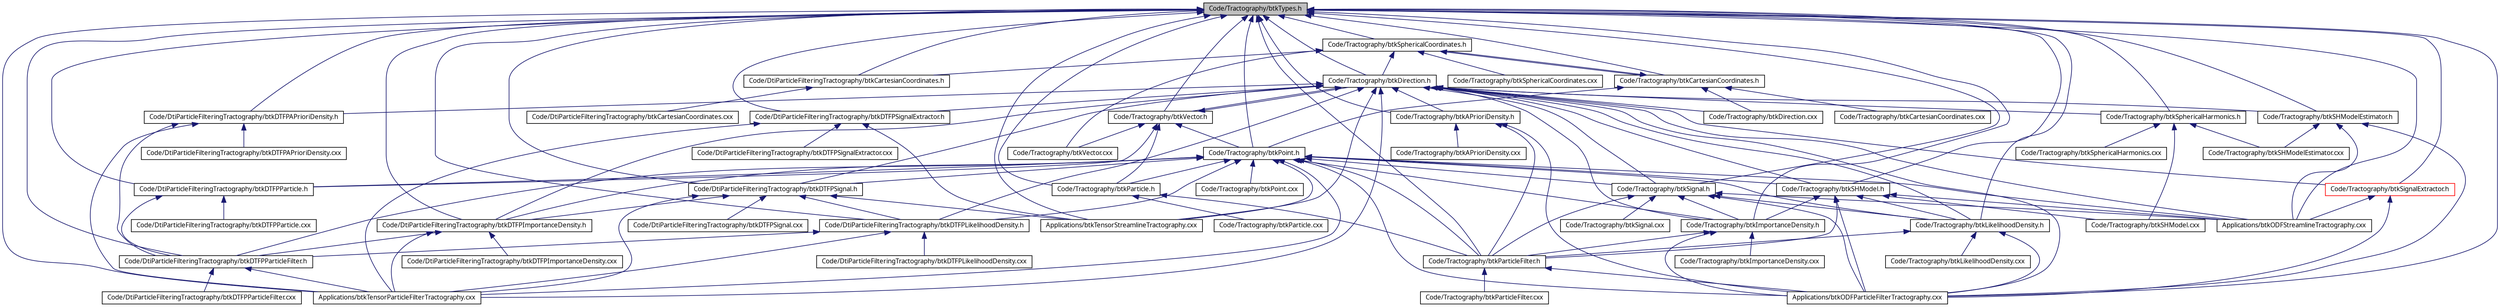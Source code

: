 digraph G
{
  edge [fontname="FreeSans.ttf",fontsize="10",labelfontname="FreeSans.ttf",labelfontsize="10"];
  node [fontname="FreeSans.ttf",fontsize="10",shape=record];
  Node1 [label="Code/Tractography/btkTypes.h",height=0.2,width=0.4,color="black", fillcolor="grey75", style="filled" fontcolor="black"];
  Node1 -> Node2 [dir=back,color="midnightblue",fontsize="10",style="solid",fontname="FreeSans.ttf"];
  Node2 [label="Applications/btkODFParticleFilterTractography.cxx",height=0.2,width=0.4,color="black", fillcolor="white", style="filled",URL="$btk_o_d_f_particle_filter_tractography_8cxx.html"];
  Node1 -> Node3 [dir=back,color="midnightblue",fontsize="10",style="solid",fontname="FreeSans.ttf"];
  Node3 [label="Applications/btkODFStreamlineTractography.cxx",height=0.2,width=0.4,color="black", fillcolor="white", style="filled",URL="$btk_o_d_f_streamline_tractography_8cxx.html"];
  Node1 -> Node4 [dir=back,color="midnightblue",fontsize="10",style="solid",fontname="FreeSans.ttf"];
  Node4 [label="Applications/btkTensorParticleFilterTractography.cxx",height=0.2,width=0.4,color="black", fillcolor="white", style="filled",URL="$btk_tensor_particle_filter_tractography_8cxx.html"];
  Node1 -> Node5 [dir=back,color="midnightblue",fontsize="10",style="solid",fontname="FreeSans.ttf"];
  Node5 [label="Applications/btkTensorStreamlineTractography.cxx",height=0.2,width=0.4,color="black", fillcolor="white", style="filled",URL="$btk_tensor_streamline_tractography_8cxx.html"];
  Node1 -> Node6 [dir=back,color="midnightblue",fontsize="10",style="solid",fontname="FreeSans.ttf"];
  Node6 [label="Code/DtiParticleFilteringTractography/btkCartesianCoordinates.h",height=0.2,width=0.4,color="black", fillcolor="white", style="filled",URL="$_dti_particle_filtering_tractography_2btk_cartesian_coordinates_8h.html"];
  Node6 -> Node7 [dir=back,color="midnightblue",fontsize="10",style="solid",fontname="FreeSans.ttf"];
  Node7 [label="Code/DtiParticleFilteringTractography/btkCartesianCoordinates.cxx",height=0.2,width=0.4,color="black", fillcolor="white", style="filled",URL="$_dti_particle_filtering_tractography_2btk_cartesian_coordinates_8cxx.html"];
  Node1 -> Node8 [dir=back,color="midnightblue",fontsize="10",style="solid",fontname="FreeSans.ttf"];
  Node8 [label="Code/DtiParticleFilteringTractography/btkDTFPAPrioriDensity.h",height=0.2,width=0.4,color="black", fillcolor="white", style="filled",URL="$btk_d_t_f_p_a_priori_density_8h.html"];
  Node8 -> Node4 [dir=back,color="midnightblue",fontsize="10",style="solid",fontname="FreeSans.ttf"];
  Node8 -> Node9 [dir=back,color="midnightblue",fontsize="10",style="solid",fontname="FreeSans.ttf"];
  Node9 [label="Code/DtiParticleFilteringTractography/btkDTFPAPrioriDensity.cxx",height=0.2,width=0.4,color="black", fillcolor="white", style="filled",URL="$btk_d_t_f_p_a_priori_density_8cxx.html"];
  Node8 -> Node10 [dir=back,color="midnightblue",fontsize="10",style="solid",fontname="FreeSans.ttf"];
  Node10 [label="Code/DtiParticleFilteringTractography/btkDTFPParticleFilter.h",height=0.2,width=0.4,color="black", fillcolor="white", style="filled",URL="$btk_d_t_f_p_particle_filter_8h.html"];
  Node10 -> Node4 [dir=back,color="midnightblue",fontsize="10",style="solid",fontname="FreeSans.ttf"];
  Node10 -> Node11 [dir=back,color="midnightblue",fontsize="10",style="solid",fontname="FreeSans.ttf"];
  Node11 [label="Code/DtiParticleFilteringTractography/btkDTFPParticleFilter.cxx",height=0.2,width=0.4,color="black", fillcolor="white", style="filled",URL="$btk_d_t_f_p_particle_filter_8cxx.html"];
  Node1 -> Node12 [dir=back,color="midnightblue",fontsize="10",style="solid",fontname="FreeSans.ttf"];
  Node12 [label="Code/DtiParticleFilteringTractography/btkDTFPImportanceDensity.h",height=0.2,width=0.4,color="black", fillcolor="white", style="filled",URL="$btk_d_t_f_p_importance_density_8h.html"];
  Node12 -> Node4 [dir=back,color="midnightblue",fontsize="10",style="solid",fontname="FreeSans.ttf"];
  Node12 -> Node13 [dir=back,color="midnightblue",fontsize="10",style="solid",fontname="FreeSans.ttf"];
  Node13 [label="Code/DtiParticleFilteringTractography/btkDTFPImportanceDensity.cxx",height=0.2,width=0.4,color="black", fillcolor="white", style="filled",URL="$btk_d_t_f_p_importance_density_8cxx.html"];
  Node12 -> Node10 [dir=back,color="midnightblue",fontsize="10",style="solid",fontname="FreeSans.ttf"];
  Node1 -> Node14 [dir=back,color="midnightblue",fontsize="10",style="solid",fontname="FreeSans.ttf"];
  Node14 [label="Code/DtiParticleFilteringTractography/btkDTFPSignal.h",height=0.2,width=0.4,color="black", fillcolor="white", style="filled",URL="$btk_d_t_f_p_signal_8h.html"];
  Node14 -> Node4 [dir=back,color="midnightblue",fontsize="10",style="solid",fontname="FreeSans.ttf"];
  Node14 -> Node5 [dir=back,color="midnightblue",fontsize="10",style="solid",fontname="FreeSans.ttf"];
  Node14 -> Node12 [dir=back,color="midnightblue",fontsize="10",style="solid",fontname="FreeSans.ttf"];
  Node14 -> Node15 [dir=back,color="midnightblue",fontsize="10",style="solid",fontname="FreeSans.ttf"];
  Node15 [label="Code/DtiParticleFilteringTractography/btkDTFPLikelihoodDensity.h",height=0.2,width=0.4,color="black", fillcolor="white", style="filled",URL="$btk_d_t_f_p_likelihood_density_8h.html"];
  Node15 -> Node4 [dir=back,color="midnightblue",fontsize="10",style="solid",fontname="FreeSans.ttf"];
  Node15 -> Node16 [dir=back,color="midnightblue",fontsize="10",style="solid",fontname="FreeSans.ttf"];
  Node16 [label="Code/DtiParticleFilteringTractography/btkDTFPLikelihoodDensity.cxx",height=0.2,width=0.4,color="black", fillcolor="white", style="filled",URL="$btk_d_t_f_p_likelihood_density_8cxx.html"];
  Node15 -> Node10 [dir=back,color="midnightblue",fontsize="10",style="solid",fontname="FreeSans.ttf"];
  Node14 -> Node17 [dir=back,color="midnightblue",fontsize="10",style="solid",fontname="FreeSans.ttf"];
  Node17 [label="Code/DtiParticleFilteringTractography/btkDTFPSignal.cxx",height=0.2,width=0.4,color="black", fillcolor="white", style="filled",URL="$btk_d_t_f_p_signal_8cxx.html"];
  Node1 -> Node15 [dir=back,color="midnightblue",fontsize="10",style="solid",fontname="FreeSans.ttf"];
  Node1 -> Node18 [dir=back,color="midnightblue",fontsize="10",style="solid",fontname="FreeSans.ttf"];
  Node18 [label="Code/DtiParticleFilteringTractography/btkDTFPParticle.h",height=0.2,width=0.4,color="black", fillcolor="white", style="filled",URL="$btk_d_t_f_p_particle_8h.html"];
  Node18 -> Node19 [dir=back,color="midnightblue",fontsize="10",style="solid",fontname="FreeSans.ttf"];
  Node19 [label="Code/DtiParticleFilteringTractography/btkDTFPParticle.cxx",height=0.2,width=0.4,color="black", fillcolor="white", style="filled",URL="$btk_d_t_f_p_particle_8cxx.html"];
  Node18 -> Node10 [dir=back,color="midnightblue",fontsize="10",style="solid",fontname="FreeSans.ttf"];
  Node1 -> Node10 [dir=back,color="midnightblue",fontsize="10",style="solid",fontname="FreeSans.ttf"];
  Node1 -> Node20 [dir=back,color="midnightblue",fontsize="10",style="solid",fontname="FreeSans.ttf"];
  Node20 [label="Code/DtiParticleFilteringTractography/btkDTFPSignalExtractor.h",height=0.2,width=0.4,color="black", fillcolor="white", style="filled",URL="$btk_d_t_f_p_signal_extractor_8h.html"];
  Node20 -> Node4 [dir=back,color="midnightblue",fontsize="10",style="solid",fontname="FreeSans.ttf"];
  Node20 -> Node5 [dir=back,color="midnightblue",fontsize="10",style="solid",fontname="FreeSans.ttf"];
  Node20 -> Node21 [dir=back,color="midnightblue",fontsize="10",style="solid",fontname="FreeSans.ttf"];
  Node21 [label="Code/DtiParticleFilteringTractography/btkDTFPSignalExtractor.cxx",height=0.2,width=0.4,color="black", fillcolor="white", style="filled",URL="$btk_d_t_f_p_signal_extractor_8cxx.html"];
  Node1 -> Node22 [dir=back,color="midnightblue",fontsize="10",style="solid",fontname="FreeSans.ttf"];
  Node22 [label="Code/Tractography/btkAPrioriDensity.h",height=0.2,width=0.4,color="black", fillcolor="white", style="filled",URL="$btk_a_priori_density_8h.html"];
  Node22 -> Node2 [dir=back,color="midnightblue",fontsize="10",style="solid",fontname="FreeSans.ttf"];
  Node22 -> Node23 [dir=back,color="midnightblue",fontsize="10",style="solid",fontname="FreeSans.ttf"];
  Node23 [label="Code/Tractography/btkAPrioriDensity.cxx",height=0.2,width=0.4,color="black", fillcolor="white", style="filled",URL="$btk_a_priori_density_8cxx.html"];
  Node22 -> Node24 [dir=back,color="midnightblue",fontsize="10",style="solid",fontname="FreeSans.ttf"];
  Node24 [label="Code/Tractography/btkParticleFilter.h",height=0.2,width=0.4,color="black", fillcolor="white", style="filled",URL="$btk_particle_filter_8h.html"];
  Node24 -> Node2 [dir=back,color="midnightblue",fontsize="10",style="solid",fontname="FreeSans.ttf"];
  Node24 -> Node25 [dir=back,color="midnightblue",fontsize="10",style="solid",fontname="FreeSans.ttf"];
  Node25 [label="Code/Tractography/btkParticleFilter.cxx",height=0.2,width=0.4,color="black", fillcolor="white", style="filled",URL="$btk_particle_filter_8cxx.html"];
  Node1 -> Node26 [dir=back,color="midnightblue",fontsize="10",style="solid",fontname="FreeSans.ttf"];
  Node26 [label="Code/Tractography/btkDirection.h",height=0.2,width=0.4,color="black", fillcolor="white", style="filled",URL="$btk_direction_8h.html"];
  Node26 -> Node2 [dir=back,color="midnightblue",fontsize="10",style="solid",fontname="FreeSans.ttf"];
  Node26 -> Node3 [dir=back,color="midnightblue",fontsize="10",style="solid",fontname="FreeSans.ttf"];
  Node26 -> Node4 [dir=back,color="midnightblue",fontsize="10",style="solid",fontname="FreeSans.ttf"];
  Node26 -> Node5 [dir=back,color="midnightblue",fontsize="10",style="solid",fontname="FreeSans.ttf"];
  Node26 -> Node8 [dir=back,color="midnightblue",fontsize="10",style="solid",fontname="FreeSans.ttf"];
  Node26 -> Node12 [dir=back,color="midnightblue",fontsize="10",style="solid",fontname="FreeSans.ttf"];
  Node26 -> Node14 [dir=back,color="midnightblue",fontsize="10",style="solid",fontname="FreeSans.ttf"];
  Node26 -> Node15 [dir=back,color="midnightblue",fontsize="10",style="solid",fontname="FreeSans.ttf"];
  Node26 -> Node20 [dir=back,color="midnightblue",fontsize="10",style="solid",fontname="FreeSans.ttf"];
  Node26 -> Node22 [dir=back,color="midnightblue",fontsize="10",style="solid",fontname="FreeSans.ttf"];
  Node26 -> Node27 [dir=back,color="midnightblue",fontsize="10",style="solid",fontname="FreeSans.ttf"];
  Node27 [label="Code/Tractography/btkVector.h",height=0.2,width=0.4,color="black", fillcolor="white", style="filled",URL="$btk_vector_8h.html"];
  Node27 -> Node18 [dir=back,color="midnightblue",fontsize="10",style="solid",fontname="FreeSans.ttf"];
  Node27 -> Node26 [dir=back,color="midnightblue",fontsize="10",style="solid",fontname="FreeSans.ttf"];
  Node27 -> Node28 [dir=back,color="midnightblue",fontsize="10",style="solid",fontname="FreeSans.ttf"];
  Node28 [label="Code/Tractography/btkPoint.h",height=0.2,width=0.4,color="black", fillcolor="white", style="filled",URL="$btk_point_8h.html"];
  Node28 -> Node2 [dir=back,color="midnightblue",fontsize="10",style="solid",fontname="FreeSans.ttf"];
  Node28 -> Node3 [dir=back,color="midnightblue",fontsize="10",style="solid",fontname="FreeSans.ttf"];
  Node28 -> Node4 [dir=back,color="midnightblue",fontsize="10",style="solid",fontname="FreeSans.ttf"];
  Node28 -> Node5 [dir=back,color="midnightblue",fontsize="10",style="solid",fontname="FreeSans.ttf"];
  Node28 -> Node12 [dir=back,color="midnightblue",fontsize="10",style="solid",fontname="FreeSans.ttf"];
  Node28 -> Node14 [dir=back,color="midnightblue",fontsize="10",style="solid",fontname="FreeSans.ttf"];
  Node28 -> Node15 [dir=back,color="midnightblue",fontsize="10",style="solid",fontname="FreeSans.ttf"];
  Node28 -> Node18 [dir=back,color="midnightblue",fontsize="10",style="solid",fontname="FreeSans.ttf"];
  Node28 -> Node10 [dir=back,color="midnightblue",fontsize="10",style="solid",fontname="FreeSans.ttf"];
  Node28 -> Node29 [dir=back,color="midnightblue",fontsize="10",style="solid",fontname="FreeSans.ttf"];
  Node29 [label="Code/Tractography/btkImportanceDensity.h",height=0.2,width=0.4,color="black", fillcolor="white", style="filled",URL="$btk_importance_density_8h.html"];
  Node29 -> Node2 [dir=back,color="midnightblue",fontsize="10",style="solid",fontname="FreeSans.ttf"];
  Node29 -> Node30 [dir=back,color="midnightblue",fontsize="10",style="solid",fontname="FreeSans.ttf"];
  Node30 [label="Code/Tractography/btkImportanceDensity.cxx",height=0.2,width=0.4,color="black", fillcolor="white", style="filled",URL="$btk_importance_density_8cxx.html"];
  Node29 -> Node24 [dir=back,color="midnightblue",fontsize="10",style="solid",fontname="FreeSans.ttf"];
  Node28 -> Node31 [dir=back,color="midnightblue",fontsize="10",style="solid",fontname="FreeSans.ttf"];
  Node31 [label="Code/Tractography/btkSignal.h",height=0.2,width=0.4,color="black", fillcolor="white", style="filled",URL="$btk_signal_8h.html"];
  Node31 -> Node2 [dir=back,color="midnightblue",fontsize="10",style="solid",fontname="FreeSans.ttf"];
  Node31 -> Node3 [dir=back,color="midnightblue",fontsize="10",style="solid",fontname="FreeSans.ttf"];
  Node31 -> Node29 [dir=back,color="midnightblue",fontsize="10",style="solid",fontname="FreeSans.ttf"];
  Node31 -> Node32 [dir=back,color="midnightblue",fontsize="10",style="solid",fontname="FreeSans.ttf"];
  Node32 [label="Code/Tractography/btkLikelihoodDensity.h",height=0.2,width=0.4,color="black", fillcolor="white", style="filled",URL="$btk_likelihood_density_8h.html"];
  Node32 -> Node2 [dir=back,color="midnightblue",fontsize="10",style="solid",fontname="FreeSans.ttf"];
  Node32 -> Node33 [dir=back,color="midnightblue",fontsize="10",style="solid",fontname="FreeSans.ttf"];
  Node33 [label="Code/Tractography/btkLikelihoodDensity.cxx",height=0.2,width=0.4,color="black", fillcolor="white", style="filled",URL="$btk_likelihood_density_8cxx.html"];
  Node32 -> Node24 [dir=back,color="midnightblue",fontsize="10",style="solid",fontname="FreeSans.ttf"];
  Node31 -> Node24 [dir=back,color="midnightblue",fontsize="10",style="solid",fontname="FreeSans.ttf"];
  Node31 -> Node34 [dir=back,color="midnightblue",fontsize="10",style="solid",fontname="FreeSans.ttf"];
  Node34 [label="Code/Tractography/btkSignal.cxx",height=0.2,width=0.4,color="black", fillcolor="white", style="filled",URL="$btk_signal_8cxx.html"];
  Node28 -> Node35 [dir=back,color="midnightblue",fontsize="10",style="solid",fontname="FreeSans.ttf"];
  Node35 [label="Code/Tractography/btkSHModel.h",height=0.2,width=0.4,color="black", fillcolor="white", style="filled",URL="$btk_s_h_model_8h.html"];
  Node35 -> Node2 [dir=back,color="midnightblue",fontsize="10",style="solid",fontname="FreeSans.ttf"];
  Node35 -> Node3 [dir=back,color="midnightblue",fontsize="10",style="solid",fontname="FreeSans.ttf"];
  Node35 -> Node29 [dir=back,color="midnightblue",fontsize="10",style="solid",fontname="FreeSans.ttf"];
  Node35 -> Node32 [dir=back,color="midnightblue",fontsize="10",style="solid",fontname="FreeSans.ttf"];
  Node35 -> Node24 [dir=back,color="midnightblue",fontsize="10",style="solid",fontname="FreeSans.ttf"];
  Node35 -> Node36 [dir=back,color="midnightblue",fontsize="10",style="solid",fontname="FreeSans.ttf"];
  Node36 [label="Code/Tractography/btkSHModel.cxx",height=0.2,width=0.4,color="black", fillcolor="white", style="filled",URL="$btk_s_h_model_8cxx.html"];
  Node28 -> Node32 [dir=back,color="midnightblue",fontsize="10",style="solid",fontname="FreeSans.ttf"];
  Node28 -> Node37 [dir=back,color="midnightblue",fontsize="10",style="solid",fontname="FreeSans.ttf"];
  Node37 [label="Code/Tractography/btkParticle.h",height=0.2,width=0.4,color="black", fillcolor="white", style="filled",URL="$btk_particle_8h.html"];
  Node37 -> Node38 [dir=back,color="midnightblue",fontsize="10",style="solid",fontname="FreeSans.ttf"];
  Node38 [label="Code/Tractography/btkParticle.cxx",height=0.2,width=0.4,color="black", fillcolor="white", style="filled",URL="$btk_particle_8cxx.html"];
  Node37 -> Node24 [dir=back,color="midnightblue",fontsize="10",style="solid",fontname="FreeSans.ttf"];
  Node28 -> Node24 [dir=back,color="midnightblue",fontsize="10",style="solid",fontname="FreeSans.ttf"];
  Node28 -> Node39 [dir=back,color="midnightblue",fontsize="10",style="solid",fontname="FreeSans.ttf"];
  Node39 [label="Code/Tractography/btkPoint.cxx",height=0.2,width=0.4,color="black", fillcolor="white", style="filled",URL="$btk_point_8cxx.html"];
  Node27 -> Node37 [dir=back,color="midnightblue",fontsize="10",style="solid",fontname="FreeSans.ttf"];
  Node27 -> Node40 [dir=back,color="midnightblue",fontsize="10",style="solid",fontname="FreeSans.ttf"];
  Node40 [label="Code/Tractography/btkVector.cxx",height=0.2,width=0.4,color="black", fillcolor="white", style="filled",URL="$btk_vector_8cxx.html"];
  Node26 -> Node41 [dir=back,color="midnightblue",fontsize="10",style="solid",fontname="FreeSans.ttf"];
  Node41 [label="Code/Tractography/btkDirection.cxx",height=0.2,width=0.4,color="black", fillcolor="white", style="filled",URL="$btk_direction_8cxx.html"];
  Node26 -> Node29 [dir=back,color="midnightblue",fontsize="10",style="solid",fontname="FreeSans.ttf"];
  Node26 -> Node31 [dir=back,color="midnightblue",fontsize="10",style="solid",fontname="FreeSans.ttf"];
  Node26 -> Node35 [dir=back,color="midnightblue",fontsize="10",style="solid",fontname="FreeSans.ttf"];
  Node26 -> Node32 [dir=back,color="midnightblue",fontsize="10",style="solid",fontname="FreeSans.ttf"];
  Node26 -> Node42 [dir=back,color="midnightblue",fontsize="10",style="solid",fontname="FreeSans.ttf"];
  Node42 [label="Code/Tractography/btkSphericalHarmonics.h",height=0.2,width=0.4,color="black", fillcolor="white", style="filled",URL="$btk_spherical_harmonics_8h.html"];
  Node42 -> Node36 [dir=back,color="midnightblue",fontsize="10",style="solid",fontname="FreeSans.ttf"];
  Node42 -> Node43 [dir=back,color="midnightblue",fontsize="10",style="solid",fontname="FreeSans.ttf"];
  Node43 [label="Code/Tractography/btkSHModelEstimator.cxx",height=0.2,width=0.4,color="black", fillcolor="white", style="filled",URL="$btk_s_h_model_estimator_8cxx.html"];
  Node42 -> Node44 [dir=back,color="midnightblue",fontsize="10",style="solid",fontname="FreeSans.ttf"];
  Node44 [label="Code/Tractography/btkSphericalHarmonics.cxx",height=0.2,width=0.4,color="black", fillcolor="white", style="filled",URL="$btk_spherical_harmonics_8cxx.html"];
  Node26 -> Node45 [dir=back,color="midnightblue",fontsize="10",style="solid",fontname="FreeSans.ttf"];
  Node45 [label="Code/Tractography/btkSHModelEstimator.h",height=0.2,width=0.4,color="black", fillcolor="white", style="filled",URL="$btk_s_h_model_estimator_8h.html"];
  Node45 -> Node2 [dir=back,color="midnightblue",fontsize="10",style="solid",fontname="FreeSans.ttf"];
  Node45 -> Node3 [dir=back,color="midnightblue",fontsize="10",style="solid",fontname="FreeSans.ttf"];
  Node45 -> Node43 [dir=back,color="midnightblue",fontsize="10",style="solid",fontname="FreeSans.ttf"];
  Node26 -> Node46 [dir=back,color="midnightblue",fontsize="10",style="solid",fontname="FreeSans.ttf"];
  Node46 [label="Code/Tractography/btkSignalExtractor.h",height=0.2,width=0.4,color="red", fillcolor="white", style="filled",URL="$btk_signal_extractor_8h.html"];
  Node46 -> Node2 [dir=back,color="midnightblue",fontsize="10",style="solid",fontname="FreeSans.ttf"];
  Node46 -> Node3 [dir=back,color="midnightblue",fontsize="10",style="solid",fontname="FreeSans.ttf"];
  Node1 -> Node47 [dir=back,color="midnightblue",fontsize="10",style="solid",fontname="FreeSans.ttf"];
  Node47 [label="Code/Tractography/btkSphericalCoordinates.h",height=0.2,width=0.4,color="black", fillcolor="white", style="filled",URL="$btk_spherical_coordinates_8h.html"];
  Node47 -> Node6 [dir=back,color="midnightblue",fontsize="10",style="solid",fontname="FreeSans.ttf"];
  Node47 -> Node26 [dir=back,color="midnightblue",fontsize="10",style="solid",fontname="FreeSans.ttf"];
  Node47 -> Node48 [dir=back,color="midnightblue",fontsize="10",style="solid",fontname="FreeSans.ttf"];
  Node48 [label="Code/Tractography/btkCartesianCoordinates.h",height=0.2,width=0.4,color="black", fillcolor="white", style="filled",URL="$_tractography_2btk_cartesian_coordinates_8h.html"];
  Node48 -> Node47 [dir=back,color="midnightblue",fontsize="10",style="solid",fontname="FreeSans.ttf"];
  Node48 -> Node49 [dir=back,color="midnightblue",fontsize="10",style="solid",fontname="FreeSans.ttf"];
  Node49 [label="Code/Tractography/btkCartesianCoordinates.cxx",height=0.2,width=0.4,color="black", fillcolor="white", style="filled",URL="$_tractography_2btk_cartesian_coordinates_8cxx.html"];
  Node48 -> Node41 [dir=back,color="midnightblue",fontsize="10",style="solid",fontname="FreeSans.ttf"];
  Node48 -> Node28 [dir=back,color="midnightblue",fontsize="10",style="solid",fontname="FreeSans.ttf"];
  Node47 -> Node50 [dir=back,color="midnightblue",fontsize="10",style="solid",fontname="FreeSans.ttf"];
  Node50 [label="Code/Tractography/btkSphericalCoordinates.cxx",height=0.2,width=0.4,color="black", fillcolor="white", style="filled",URL="$btk_spherical_coordinates_8cxx.html"];
  Node47 -> Node40 [dir=back,color="midnightblue",fontsize="10",style="solid",fontname="FreeSans.ttf"];
  Node1 -> Node48 [dir=back,color="midnightblue",fontsize="10",style="solid",fontname="FreeSans.ttf"];
  Node1 -> Node27 [dir=back,color="midnightblue",fontsize="10",style="solid",fontname="FreeSans.ttf"];
  Node1 -> Node29 [dir=back,color="midnightblue",fontsize="10",style="solid",fontname="FreeSans.ttf"];
  Node1 -> Node28 [dir=back,color="midnightblue",fontsize="10",style="solid",fontname="FreeSans.ttf"];
  Node1 -> Node31 [dir=back,color="midnightblue",fontsize="10",style="solid",fontname="FreeSans.ttf"];
  Node1 -> Node35 [dir=back,color="midnightblue",fontsize="10",style="solid",fontname="FreeSans.ttf"];
  Node1 -> Node32 [dir=back,color="midnightblue",fontsize="10",style="solid",fontname="FreeSans.ttf"];
  Node1 -> Node37 [dir=back,color="midnightblue",fontsize="10",style="solid",fontname="FreeSans.ttf"];
  Node1 -> Node24 [dir=back,color="midnightblue",fontsize="10",style="solid",fontname="FreeSans.ttf"];
  Node1 -> Node42 [dir=back,color="midnightblue",fontsize="10",style="solid",fontname="FreeSans.ttf"];
  Node1 -> Node45 [dir=back,color="midnightblue",fontsize="10",style="solid",fontname="FreeSans.ttf"];
  Node1 -> Node46 [dir=back,color="midnightblue",fontsize="10",style="solid",fontname="FreeSans.ttf"];
}

